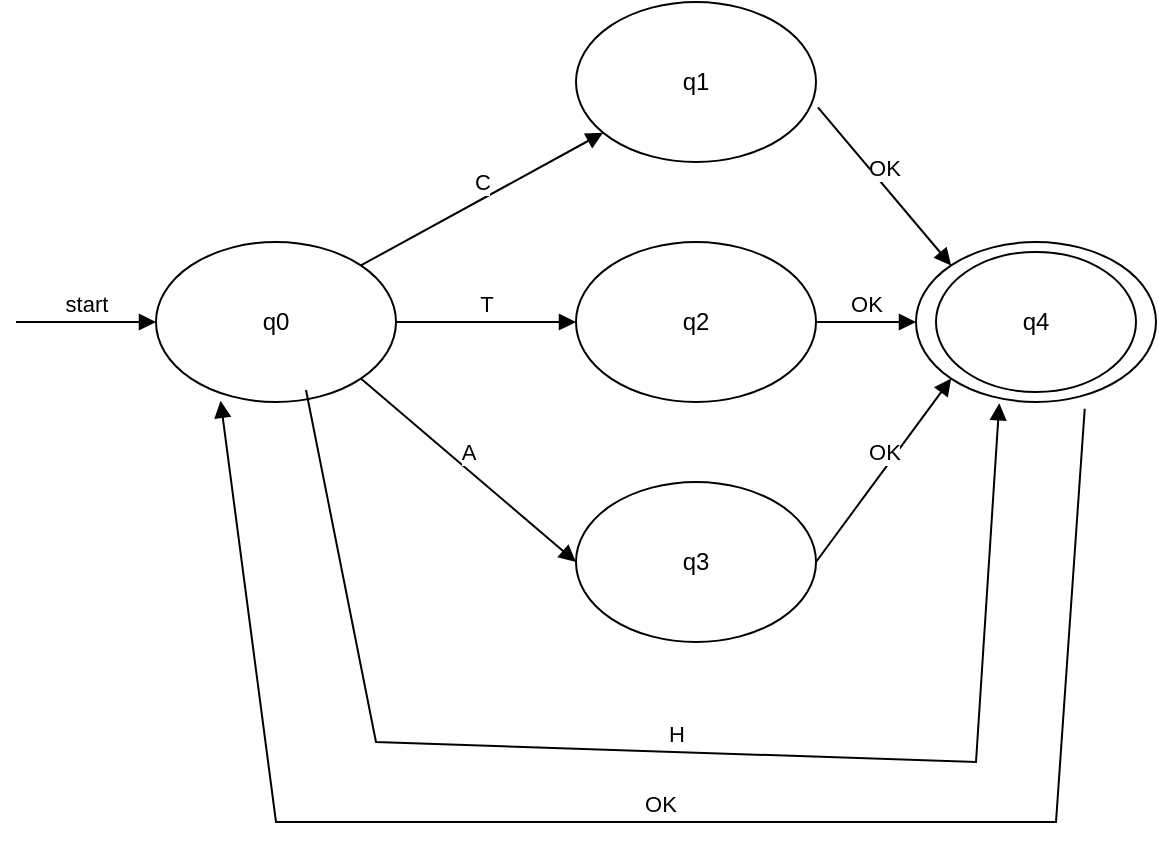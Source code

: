 <mxfile version="26.0.15">
  <diagram name="Page-1" id="N0orlICLf1T3DkYschVF">
    <mxGraphModel dx="677" dy="1023" grid="1" gridSize="10" guides="1" tooltips="1" connect="1" arrows="1" fold="1" page="1" pageScale="1" pageWidth="850" pageHeight="1100" math="0" shadow="0">
      <root>
        <mxCell id="0" />
        <mxCell id="1" parent="0" />
        <mxCell id="kVwUYbYscWaZYp-srSHF-1" value="q0" style="ellipse;whiteSpace=wrap;html=1;" vertex="1" parent="1">
          <mxGeometry x="80" y="250" width="120" height="80" as="geometry" />
        </mxCell>
        <mxCell id="kVwUYbYscWaZYp-srSHF-2" value="q1" style="ellipse;whiteSpace=wrap;html=1;" vertex="1" parent="1">
          <mxGeometry x="290" y="130" width="120" height="80" as="geometry" />
        </mxCell>
        <mxCell id="kVwUYbYscWaZYp-srSHF-3" value="q2" style="ellipse;whiteSpace=wrap;html=1;" vertex="1" parent="1">
          <mxGeometry x="290" y="250" width="120" height="80" as="geometry" />
        </mxCell>
        <mxCell id="kVwUYbYscWaZYp-srSHF-4" value="q3" style="ellipse;whiteSpace=wrap;html=1;" vertex="1" parent="1">
          <mxGeometry x="290" y="370" width="120" height="80" as="geometry" />
        </mxCell>
        <mxCell id="kVwUYbYscWaZYp-srSHF-5" value="q4" style="ellipse;whiteSpace=wrap;html=1;" vertex="1" parent="1">
          <mxGeometry x="460" y="250" width="120" height="80" as="geometry" />
        </mxCell>
        <mxCell id="kVwUYbYscWaZYp-srSHF-6" value="start" style="html=1;verticalAlign=bottom;endArrow=block;curved=0;rounded=0;" edge="1" parent="1" target="kVwUYbYscWaZYp-srSHF-1">
          <mxGeometry width="80" relative="1" as="geometry">
            <mxPoint x="10" y="290" as="sourcePoint" />
            <mxPoint x="140" y="360" as="targetPoint" />
          </mxGeometry>
        </mxCell>
        <mxCell id="kVwUYbYscWaZYp-srSHF-7" value="OK" style="html=1;verticalAlign=bottom;endArrow=block;curved=0;rounded=0;exitX=0.703;exitY=1.042;exitDx=0;exitDy=0;exitPerimeter=0;entryX=0.269;entryY=0.992;entryDx=0;entryDy=0;entryPerimeter=0;" edge="1" parent="1" source="kVwUYbYscWaZYp-srSHF-5" target="kVwUYbYscWaZYp-srSHF-1">
          <mxGeometry width="80" relative="1" as="geometry">
            <mxPoint x="90" y="140" as="sourcePoint" />
            <mxPoint x="170" y="140" as="targetPoint" />
            <Array as="points">
              <mxPoint x="530" y="540" />
              <mxPoint x="140" y="540" />
            </Array>
          </mxGeometry>
        </mxCell>
        <mxCell id="kVwUYbYscWaZYp-srSHF-8" value="C" style="html=1;verticalAlign=bottom;endArrow=block;curved=0;rounded=0;exitX=1;exitY=0;exitDx=0;exitDy=0;" edge="1" parent="1" source="kVwUYbYscWaZYp-srSHF-1" target="kVwUYbYscWaZYp-srSHF-2">
          <mxGeometry width="80" relative="1" as="geometry">
            <mxPoint x="100" y="150" as="sourcePoint" />
            <mxPoint x="180" y="150" as="targetPoint" />
          </mxGeometry>
        </mxCell>
        <mxCell id="kVwUYbYscWaZYp-srSHF-9" value="T" style="html=1;verticalAlign=bottom;endArrow=block;curved=0;rounded=0;exitX=1;exitY=0.5;exitDx=0;exitDy=0;" edge="1" parent="1" source="kVwUYbYscWaZYp-srSHF-1" target="kVwUYbYscWaZYp-srSHF-3">
          <mxGeometry width="80" relative="1" as="geometry">
            <mxPoint x="110" y="160" as="sourcePoint" />
            <mxPoint x="190" y="160" as="targetPoint" />
          </mxGeometry>
        </mxCell>
        <mxCell id="kVwUYbYscWaZYp-srSHF-10" value="A&lt;span style=&quot;color: rgba(0, 0, 0, 0); font-family: monospace; font-size: 0px; text-align: start; background-color: rgb(251, 251, 251);&quot;&gt;%3CmxGraphModel%3E%3Croot%3E%3CmxCell%20id%3D%220%22%2F%3E%3CmxCell%20id%3D%221%22%20parent%3D%220%22%2F%3E%3CmxCell%20id%3D%222%22%20value%3D%22dispatch%22%20style%3D%22html%3D1%3BverticalAlign%3Dbottom%3BendArrow%3Dblock%3Bcurved%3D0%3Brounded%3D0%3B%22%20edge%3D%221%22%20parent%3D%221%22%3E%3CmxGeometry%20width%3D%2280%22%20relative%3D%221%22%20as%3D%22geometry%22%3E%3CmxPoint%20x%3D%2290%22%20y%3D%22140%22%20as%3D%22sourcePoint%22%2F%3E%3CmxPoint%20x%3D%22170%22%20y%3D%22140%22%20as%3D%22targetPoint%22%2F%3E%3C%2FmxGeometry%3E%3C%2FmxCell%3E%3C%2Froot%3E%3C%2FmxGraphModel%3E&lt;/span&gt;" style="html=1;verticalAlign=bottom;endArrow=block;curved=0;rounded=0;exitX=1;exitY=1;exitDx=0;exitDy=0;entryX=0;entryY=0.5;entryDx=0;entryDy=0;" edge="1" parent="1" source="kVwUYbYscWaZYp-srSHF-1" target="kVwUYbYscWaZYp-srSHF-4">
          <mxGeometry width="80" relative="1" as="geometry">
            <mxPoint x="120" y="170" as="sourcePoint" />
            <mxPoint x="200" y="170" as="targetPoint" />
          </mxGeometry>
        </mxCell>
        <mxCell id="kVwUYbYscWaZYp-srSHF-11" value="OK" style="html=1;verticalAlign=bottom;endArrow=block;curved=0;rounded=0;entryX=0;entryY=0;entryDx=0;entryDy=0;exitX=1.008;exitY=0.658;exitDx=0;exitDy=0;exitPerimeter=0;" edge="1" parent="1" source="kVwUYbYscWaZYp-srSHF-2" target="kVwUYbYscWaZYp-srSHF-5">
          <mxGeometry width="80" relative="1" as="geometry">
            <mxPoint x="130" y="180" as="sourcePoint" />
            <mxPoint x="210" y="180" as="targetPoint" />
          </mxGeometry>
        </mxCell>
        <mxCell id="kVwUYbYscWaZYp-srSHF-12" value="OK" style="html=1;verticalAlign=bottom;endArrow=block;curved=0;rounded=0;exitX=1;exitY=0.5;exitDx=0;exitDy=0;entryX=0;entryY=0.5;entryDx=0;entryDy=0;" edge="1" parent="1" source="kVwUYbYscWaZYp-srSHF-3" target="kVwUYbYscWaZYp-srSHF-5">
          <mxGeometry width="80" relative="1" as="geometry">
            <mxPoint x="140" y="190" as="sourcePoint" />
            <mxPoint x="220" y="190" as="targetPoint" />
          </mxGeometry>
        </mxCell>
        <mxCell id="kVwUYbYscWaZYp-srSHF-13" value="OK" style="html=1;verticalAlign=bottom;endArrow=block;curved=0;rounded=0;exitX=1;exitY=0.5;exitDx=0;exitDy=0;entryX=0;entryY=1;entryDx=0;entryDy=0;" edge="1" parent="1" source="kVwUYbYscWaZYp-srSHF-4" target="kVwUYbYscWaZYp-srSHF-5">
          <mxGeometry width="80" relative="1" as="geometry">
            <mxPoint x="150" y="200" as="sourcePoint" />
            <mxPoint x="230" y="200" as="targetPoint" />
          </mxGeometry>
        </mxCell>
        <mxCell id="kVwUYbYscWaZYp-srSHF-14" value="H" style="html=1;verticalAlign=bottom;endArrow=block;curved=0;rounded=0;exitX=0.625;exitY=0.925;exitDx=0;exitDy=0;exitPerimeter=0;entryX=0.347;entryY=1.008;entryDx=0;entryDy=0;entryPerimeter=0;" edge="1" parent="1" source="kVwUYbYscWaZYp-srSHF-1" target="kVwUYbYscWaZYp-srSHF-5">
          <mxGeometry width="80" relative="1" as="geometry">
            <mxPoint x="100" y="150" as="sourcePoint" />
            <mxPoint x="180" y="150" as="targetPoint" />
            <Array as="points">
              <mxPoint x="190" y="500" />
              <mxPoint x="490" y="510" />
            </Array>
          </mxGeometry>
        </mxCell>
        <mxCell id="kVwUYbYscWaZYp-srSHF-15" value="" style="ellipse;whiteSpace=wrap;html=1;fillColor=none;" vertex="1" parent="1">
          <mxGeometry x="470" y="255" width="100" height="70" as="geometry" />
        </mxCell>
      </root>
    </mxGraphModel>
  </diagram>
</mxfile>
